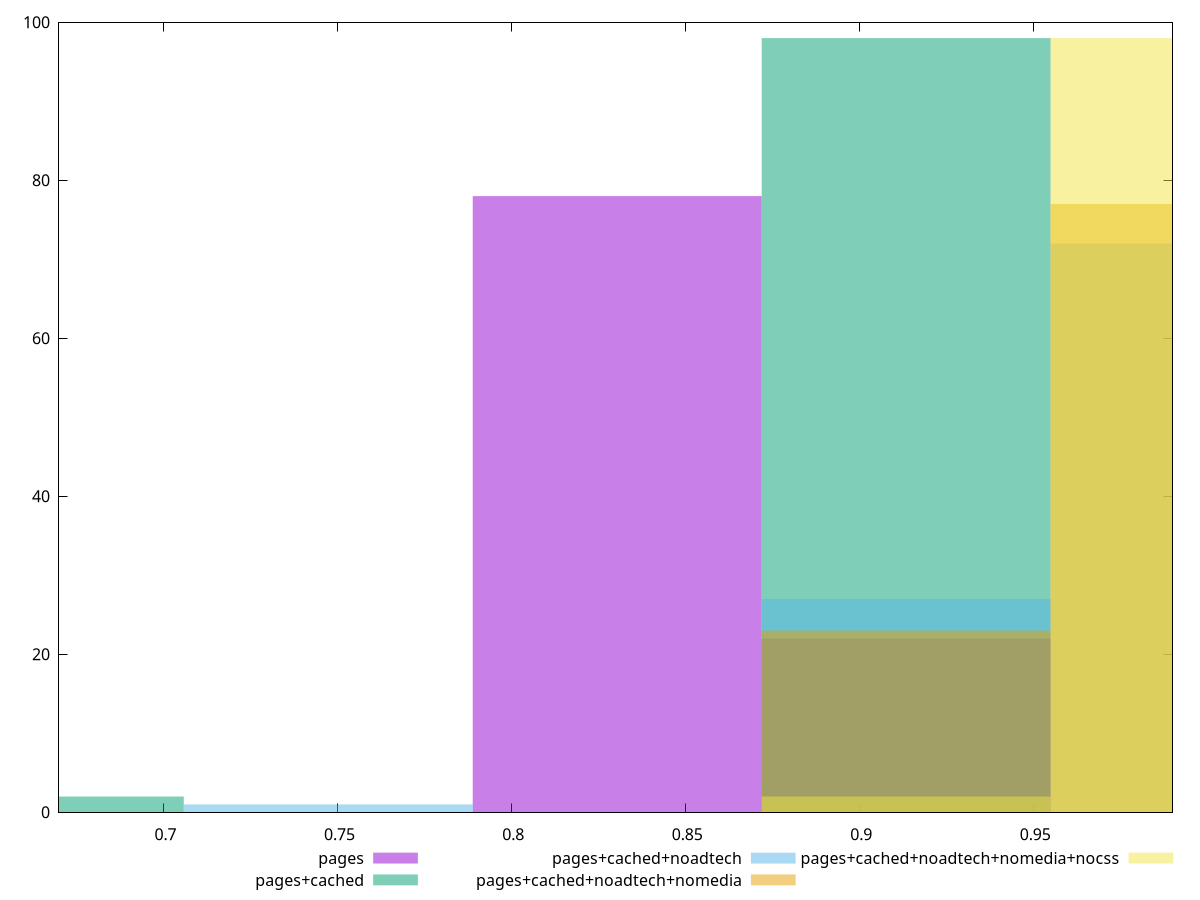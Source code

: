 reset

$pages <<EOF
0.830416185426541 78
0.9134578039691951 22
EOF

$pagesCached <<EOF
0.6643329483412328 2
0.9134578039691951 98
EOF

$pagesCachedNoadtech <<EOF
0.7473745668838869 1
0.9134578039691951 27
0.9964994225118492 72
EOF

$pagesCachedNoadtechNomedia <<EOF
0.9134578039691951 23
0.9964994225118492 77
EOF

$pagesCachedNoadtechNomediaNocss <<EOF
0.9134578039691951 2
0.9964994225118492 98
EOF

set key outside below
set boxwidth 0.0830416185426541
set xrange [0.67:0.99]
set yrange [0:100]
set trange [0:100]
set style fill transparent solid 0.5 noborder
set terminal svg size 640, 530 enhanced background rgb 'white'
set output "report_00019_2021-02-10T18-14-37.922Z//first-contentful-paint/comparison/histogram/all_score.svg"

plot $pages title "pages" with boxes, \
     $pagesCached title "pages+cached" with boxes, \
     $pagesCachedNoadtech title "pages+cached+noadtech" with boxes, \
     $pagesCachedNoadtechNomedia title "pages+cached+noadtech+nomedia" with boxes, \
     $pagesCachedNoadtechNomediaNocss title "pages+cached+noadtech+nomedia+nocss" with boxes

reset
